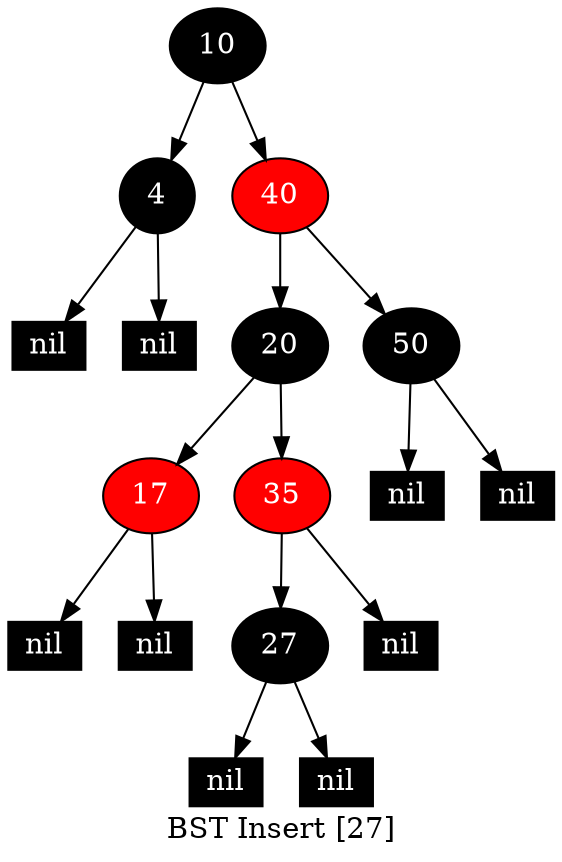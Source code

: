 digraph G {
    label="BST Insert [27]";
    node [width=0.5,fontcolor=white,style=filled];
    10 [fillcolor=black]
    10 -> 4
    10 -> 40
    4 [fillcolor=black]
    4 -> NULLl4
    NULLl4 [label="nil",width=0.3,height=0.2,shape=box,fillcolor=black]
    4 -> NULLr4
    NULLr4 [label="nil",width=0.3,height=0.2,shape=box,fillcolor=black]
    40 [fillcolor=red]
    40 -> 20
    40 -> 50
    20 [fillcolor=black]
    20 -> 17
    20 -> 35
    17 [fillcolor=red]
    17 -> NULLl17
    NULLl17 [label="nil",width=0.3,height=0.2,shape=box,fillcolor=black]
    17 -> NULLr17
    NULLr17 [label="nil",width=0.3,height=0.2,shape=box,fillcolor=black]
    35 [fillcolor=red]
    35 -> 27
    35 -> NULLr35
    NULLr35 [label="nil",width=0.3,height=0.2,shape=box,fillcolor=black]
    27 [fillcolor=black]
    27 -> NULLl27
    NULLl27 [label="nil",width=0.3,height=0.2,shape=box,fillcolor=black]
    27 -> NULLr27
    NULLr27 [label="nil",width=0.3,height=0.2,shape=box,fillcolor=black]
    50 [fillcolor=black]
    50 -> NULLl50
    NULLl50 [label="nil",width=0.3,height=0.2,shape=box,fillcolor=black]
    50 -> NULLr50
    NULLr50 [label="nil",width=0.3,height=0.2,shape=box,fillcolor=black]
}
